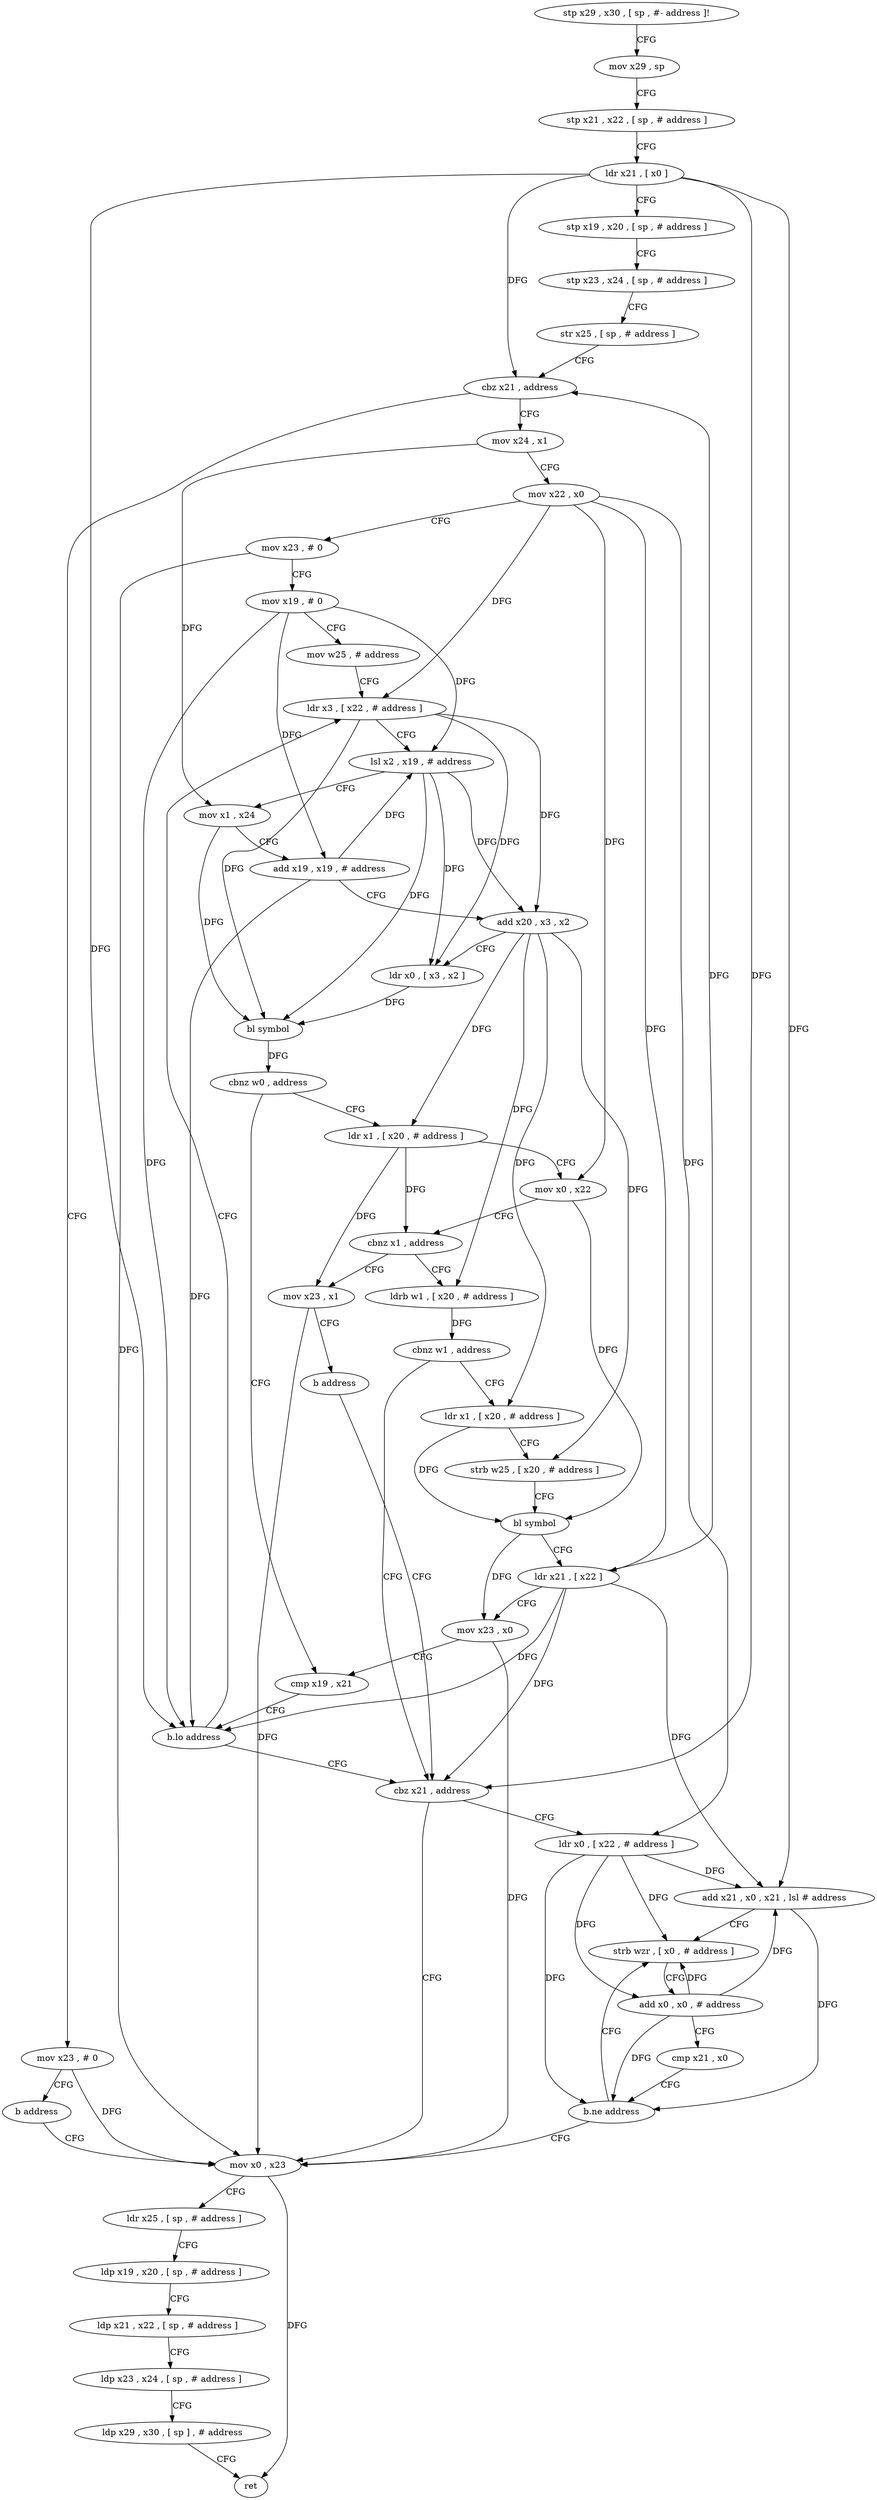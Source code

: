 digraph "func" {
"152768" [label = "stp x29 , x30 , [ sp , #- address ]!" ]
"152772" [label = "mov x29 , sp" ]
"152776" [label = "stp x21 , x22 , [ sp , # address ]" ]
"152780" [label = "ldr x21 , [ x0 ]" ]
"152784" [label = "stp x19 , x20 , [ sp , # address ]" ]
"152788" [label = "stp x23 , x24 , [ sp , # address ]" ]
"152792" [label = "str x25 , [ sp , # address ]" ]
"152796" [label = "cbz x21 , address" ]
"152968" [label = "mov x23 , # 0" ]
"152800" [label = "mov x24 , x1" ]
"152972" [label = "b address" ]
"152928" [label = "mov x0 , x23" ]
"152804" [label = "mov x22 , x0" ]
"152808" [label = "mov x23 , # 0" ]
"152812" [label = "mov x19 , # 0" ]
"152816" [label = "mov w25 , # address" ]
"152820" [label = "ldr x3 , [ x22 , # address ]" ]
"152932" [label = "ldr x25 , [ sp , # address ]" ]
"152936" [label = "ldp x19 , x20 , [ sp , # address ]" ]
"152940" [label = "ldp x21 , x22 , [ sp , # address ]" ]
"152944" [label = "ldp x23 , x24 , [ sp , # address ]" ]
"152948" [label = "ldp x29 , x30 , [ sp ] , # address" ]
"152952" [label = "ret" ]
"152892" [label = "cmp x19 , x21" ]
"152896" [label = "b.lo address" ]
"152900" [label = "cbz x21 , address" ]
"152852" [label = "ldr x1 , [ x20 , # address ]" ]
"152856" [label = "mov x0 , x22" ]
"152860" [label = "cbnz x1 , address" ]
"152960" [label = "mov x23 , x1" ]
"152864" [label = "ldrb w1 , [ x20 , # address ]" ]
"152824" [label = "lsl x2 , x19 , # address" ]
"152828" [label = "mov x1 , x24" ]
"152832" [label = "add x19 , x19 , # address" ]
"152836" [label = "add x20 , x3 , x2" ]
"152840" [label = "ldr x0 , [ x3 , x2 ]" ]
"152844" [label = "bl symbol" ]
"152848" [label = "cbnz w0 , address" ]
"152904" [label = "ldr x0 , [ x22 , # address ]" ]
"152964" [label = "b address" ]
"152868" [label = "cbnz w1 , address" ]
"152872" [label = "ldr x1 , [ x20 , # address ]" ]
"152908" [label = "add x21 , x0 , x21 , lsl # address" ]
"152912" [label = "strb wzr , [ x0 , # address ]" ]
"152876" [label = "strb w25 , [ x20 , # address ]" ]
"152880" [label = "bl symbol" ]
"152884" [label = "ldr x21 , [ x22 ]" ]
"152888" [label = "mov x23 , x0" ]
"152916" [label = "add x0 , x0 , # address" ]
"152920" [label = "cmp x21 , x0" ]
"152924" [label = "b.ne address" ]
"152768" -> "152772" [ label = "CFG" ]
"152772" -> "152776" [ label = "CFG" ]
"152776" -> "152780" [ label = "CFG" ]
"152780" -> "152784" [ label = "CFG" ]
"152780" -> "152796" [ label = "DFG" ]
"152780" -> "152896" [ label = "DFG" ]
"152780" -> "152900" [ label = "DFG" ]
"152780" -> "152908" [ label = "DFG" ]
"152784" -> "152788" [ label = "CFG" ]
"152788" -> "152792" [ label = "CFG" ]
"152792" -> "152796" [ label = "CFG" ]
"152796" -> "152968" [ label = "CFG" ]
"152796" -> "152800" [ label = "CFG" ]
"152968" -> "152972" [ label = "CFG" ]
"152968" -> "152928" [ label = "DFG" ]
"152800" -> "152804" [ label = "CFG" ]
"152800" -> "152828" [ label = "DFG" ]
"152972" -> "152928" [ label = "CFG" ]
"152928" -> "152932" [ label = "CFG" ]
"152928" -> "152952" [ label = "DFG" ]
"152804" -> "152808" [ label = "CFG" ]
"152804" -> "152820" [ label = "DFG" ]
"152804" -> "152856" [ label = "DFG" ]
"152804" -> "152904" [ label = "DFG" ]
"152804" -> "152884" [ label = "DFG" ]
"152808" -> "152812" [ label = "CFG" ]
"152808" -> "152928" [ label = "DFG" ]
"152812" -> "152816" [ label = "CFG" ]
"152812" -> "152824" [ label = "DFG" ]
"152812" -> "152832" [ label = "DFG" ]
"152812" -> "152896" [ label = "DFG" ]
"152816" -> "152820" [ label = "CFG" ]
"152820" -> "152824" [ label = "CFG" ]
"152820" -> "152836" [ label = "DFG" ]
"152820" -> "152840" [ label = "DFG" ]
"152820" -> "152844" [ label = "DFG" ]
"152932" -> "152936" [ label = "CFG" ]
"152936" -> "152940" [ label = "CFG" ]
"152940" -> "152944" [ label = "CFG" ]
"152944" -> "152948" [ label = "CFG" ]
"152948" -> "152952" [ label = "CFG" ]
"152892" -> "152896" [ label = "CFG" ]
"152896" -> "152820" [ label = "CFG" ]
"152896" -> "152900" [ label = "CFG" ]
"152900" -> "152928" [ label = "CFG" ]
"152900" -> "152904" [ label = "CFG" ]
"152852" -> "152856" [ label = "CFG" ]
"152852" -> "152860" [ label = "DFG" ]
"152852" -> "152960" [ label = "DFG" ]
"152856" -> "152860" [ label = "CFG" ]
"152856" -> "152880" [ label = "DFG" ]
"152860" -> "152960" [ label = "CFG" ]
"152860" -> "152864" [ label = "CFG" ]
"152960" -> "152964" [ label = "CFG" ]
"152960" -> "152928" [ label = "DFG" ]
"152864" -> "152868" [ label = "DFG" ]
"152824" -> "152828" [ label = "CFG" ]
"152824" -> "152836" [ label = "DFG" ]
"152824" -> "152840" [ label = "DFG" ]
"152824" -> "152844" [ label = "DFG" ]
"152828" -> "152832" [ label = "CFG" ]
"152828" -> "152844" [ label = "DFG" ]
"152832" -> "152836" [ label = "CFG" ]
"152832" -> "152824" [ label = "DFG" ]
"152832" -> "152896" [ label = "DFG" ]
"152836" -> "152840" [ label = "CFG" ]
"152836" -> "152852" [ label = "DFG" ]
"152836" -> "152864" [ label = "DFG" ]
"152836" -> "152872" [ label = "DFG" ]
"152836" -> "152876" [ label = "DFG" ]
"152840" -> "152844" [ label = "DFG" ]
"152844" -> "152848" [ label = "DFG" ]
"152848" -> "152892" [ label = "CFG" ]
"152848" -> "152852" [ label = "CFG" ]
"152904" -> "152908" [ label = "DFG" ]
"152904" -> "152912" [ label = "DFG" ]
"152904" -> "152916" [ label = "DFG" ]
"152904" -> "152924" [ label = "DFG" ]
"152964" -> "152900" [ label = "CFG" ]
"152868" -> "152900" [ label = "CFG" ]
"152868" -> "152872" [ label = "CFG" ]
"152872" -> "152876" [ label = "CFG" ]
"152872" -> "152880" [ label = "DFG" ]
"152908" -> "152912" [ label = "CFG" ]
"152908" -> "152924" [ label = "DFG" ]
"152912" -> "152916" [ label = "CFG" ]
"152876" -> "152880" [ label = "CFG" ]
"152880" -> "152884" [ label = "CFG" ]
"152880" -> "152888" [ label = "DFG" ]
"152884" -> "152888" [ label = "CFG" ]
"152884" -> "152796" [ label = "DFG" ]
"152884" -> "152896" [ label = "DFG" ]
"152884" -> "152900" [ label = "DFG" ]
"152884" -> "152908" [ label = "DFG" ]
"152888" -> "152892" [ label = "CFG" ]
"152888" -> "152928" [ label = "DFG" ]
"152916" -> "152920" [ label = "CFG" ]
"152916" -> "152912" [ label = "DFG" ]
"152916" -> "152908" [ label = "DFG" ]
"152916" -> "152924" [ label = "DFG" ]
"152920" -> "152924" [ label = "CFG" ]
"152924" -> "152912" [ label = "CFG" ]
"152924" -> "152928" [ label = "CFG" ]
}
